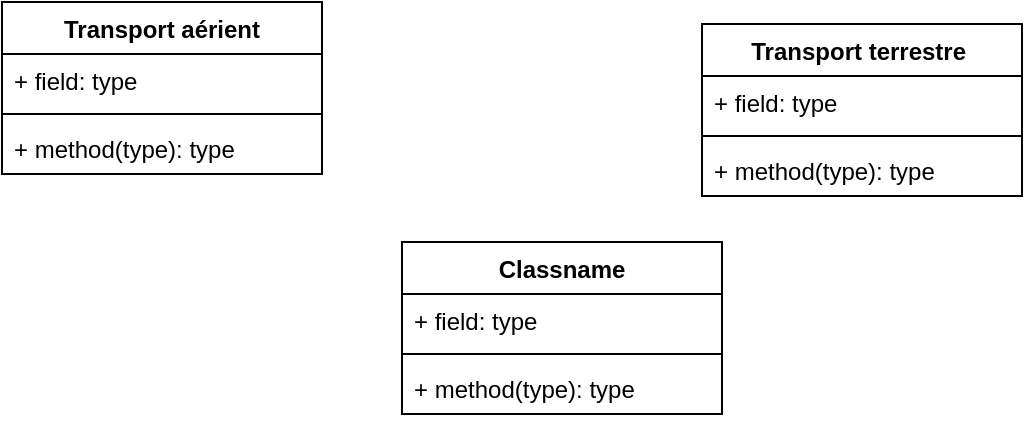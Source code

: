 <mxfile version="24.7.17">
  <diagram id="C5RBs43oDa-KdzZeNtuy" name="Page-1">
    <mxGraphModel dx="1042" dy="627" grid="1" gridSize="10" guides="1" tooltips="1" connect="1" arrows="1" fold="1" page="1" pageScale="1" pageWidth="827" pageHeight="1169" math="0" shadow="0">
      <root>
        <mxCell id="WIyWlLk6GJQsqaUBKTNV-0" />
        <mxCell id="WIyWlLk6GJQsqaUBKTNV-1" parent="WIyWlLk6GJQsqaUBKTNV-0" />
        <mxCell id="rM2tHlX_8_QY0QAnaWvI-3" value="Transport aérient" style="swimlane;fontStyle=1;align=center;verticalAlign=top;childLayout=stackLayout;horizontal=1;startSize=26;horizontalStack=0;resizeParent=1;resizeParentMax=0;resizeLast=0;collapsible=1;marginBottom=0;whiteSpace=wrap;html=1;" vertex="1" parent="WIyWlLk6GJQsqaUBKTNV-1">
          <mxGeometry x="130" y="160" width="160" height="86" as="geometry" />
        </mxCell>
        <mxCell id="rM2tHlX_8_QY0QAnaWvI-4" value="+ field: type" style="text;strokeColor=none;fillColor=none;align=left;verticalAlign=top;spacingLeft=4;spacingRight=4;overflow=hidden;rotatable=0;points=[[0,0.5],[1,0.5]];portConstraint=eastwest;whiteSpace=wrap;html=1;" vertex="1" parent="rM2tHlX_8_QY0QAnaWvI-3">
          <mxGeometry y="26" width="160" height="26" as="geometry" />
        </mxCell>
        <mxCell id="rM2tHlX_8_QY0QAnaWvI-5" value="" style="line;strokeWidth=1;fillColor=none;align=left;verticalAlign=middle;spacingTop=-1;spacingLeft=3;spacingRight=3;rotatable=0;labelPosition=right;points=[];portConstraint=eastwest;strokeColor=inherit;" vertex="1" parent="rM2tHlX_8_QY0QAnaWvI-3">
          <mxGeometry y="52" width="160" height="8" as="geometry" />
        </mxCell>
        <mxCell id="rM2tHlX_8_QY0QAnaWvI-6" value="+ method(type): type" style="text;strokeColor=none;fillColor=none;align=left;verticalAlign=top;spacingLeft=4;spacingRight=4;overflow=hidden;rotatable=0;points=[[0,0.5],[1,0.5]];portConstraint=eastwest;whiteSpace=wrap;html=1;" vertex="1" parent="rM2tHlX_8_QY0QAnaWvI-3">
          <mxGeometry y="60" width="160" height="26" as="geometry" />
        </mxCell>
        <mxCell id="rM2tHlX_8_QY0QAnaWvI-7" value="Transport terrestre&amp;nbsp;" style="swimlane;fontStyle=1;align=center;verticalAlign=top;childLayout=stackLayout;horizontal=1;startSize=26;horizontalStack=0;resizeParent=1;resizeParentMax=0;resizeLast=0;collapsible=1;marginBottom=0;whiteSpace=wrap;html=1;" vertex="1" parent="WIyWlLk6GJQsqaUBKTNV-1">
          <mxGeometry x="480" y="171" width="160" height="86" as="geometry" />
        </mxCell>
        <mxCell id="rM2tHlX_8_QY0QAnaWvI-8" value="+ field: type" style="text;strokeColor=none;fillColor=none;align=left;verticalAlign=top;spacingLeft=4;spacingRight=4;overflow=hidden;rotatable=0;points=[[0,0.5],[1,0.5]];portConstraint=eastwest;whiteSpace=wrap;html=1;" vertex="1" parent="rM2tHlX_8_QY0QAnaWvI-7">
          <mxGeometry y="26" width="160" height="26" as="geometry" />
        </mxCell>
        <mxCell id="rM2tHlX_8_QY0QAnaWvI-9" value="" style="line;strokeWidth=1;fillColor=none;align=left;verticalAlign=middle;spacingTop=-1;spacingLeft=3;spacingRight=3;rotatable=0;labelPosition=right;points=[];portConstraint=eastwest;strokeColor=inherit;" vertex="1" parent="rM2tHlX_8_QY0QAnaWvI-7">
          <mxGeometry y="52" width="160" height="8" as="geometry" />
        </mxCell>
        <mxCell id="rM2tHlX_8_QY0QAnaWvI-10" value="+ method(type): type" style="text;strokeColor=none;fillColor=none;align=left;verticalAlign=top;spacingLeft=4;spacingRight=4;overflow=hidden;rotatable=0;points=[[0,0.5],[1,0.5]];portConstraint=eastwest;whiteSpace=wrap;html=1;" vertex="1" parent="rM2tHlX_8_QY0QAnaWvI-7">
          <mxGeometry y="60" width="160" height="26" as="geometry" />
        </mxCell>
        <mxCell id="rM2tHlX_8_QY0QAnaWvI-11" value="Classname" style="swimlane;fontStyle=1;align=center;verticalAlign=top;childLayout=stackLayout;horizontal=1;startSize=26;horizontalStack=0;resizeParent=1;resizeParentMax=0;resizeLast=0;collapsible=1;marginBottom=0;whiteSpace=wrap;html=1;" vertex="1" parent="WIyWlLk6GJQsqaUBKTNV-1">
          <mxGeometry x="330" y="280" width="160" height="86" as="geometry" />
        </mxCell>
        <mxCell id="rM2tHlX_8_QY0QAnaWvI-12" value="+ field: type" style="text;strokeColor=none;fillColor=none;align=left;verticalAlign=top;spacingLeft=4;spacingRight=4;overflow=hidden;rotatable=0;points=[[0,0.5],[1,0.5]];portConstraint=eastwest;whiteSpace=wrap;html=1;" vertex="1" parent="rM2tHlX_8_QY0QAnaWvI-11">
          <mxGeometry y="26" width="160" height="26" as="geometry" />
        </mxCell>
        <mxCell id="rM2tHlX_8_QY0QAnaWvI-13" value="" style="line;strokeWidth=1;fillColor=none;align=left;verticalAlign=middle;spacingTop=-1;spacingLeft=3;spacingRight=3;rotatable=0;labelPosition=right;points=[];portConstraint=eastwest;strokeColor=inherit;" vertex="1" parent="rM2tHlX_8_QY0QAnaWvI-11">
          <mxGeometry y="52" width="160" height="8" as="geometry" />
        </mxCell>
        <mxCell id="rM2tHlX_8_QY0QAnaWvI-14" value="+ method(type): type" style="text;strokeColor=none;fillColor=none;align=left;verticalAlign=top;spacingLeft=4;spacingRight=4;overflow=hidden;rotatable=0;points=[[0,0.5],[1,0.5]];portConstraint=eastwest;whiteSpace=wrap;html=1;" vertex="1" parent="rM2tHlX_8_QY0QAnaWvI-11">
          <mxGeometry y="60" width="160" height="26" as="geometry" />
        </mxCell>
      </root>
    </mxGraphModel>
  </diagram>
</mxfile>
